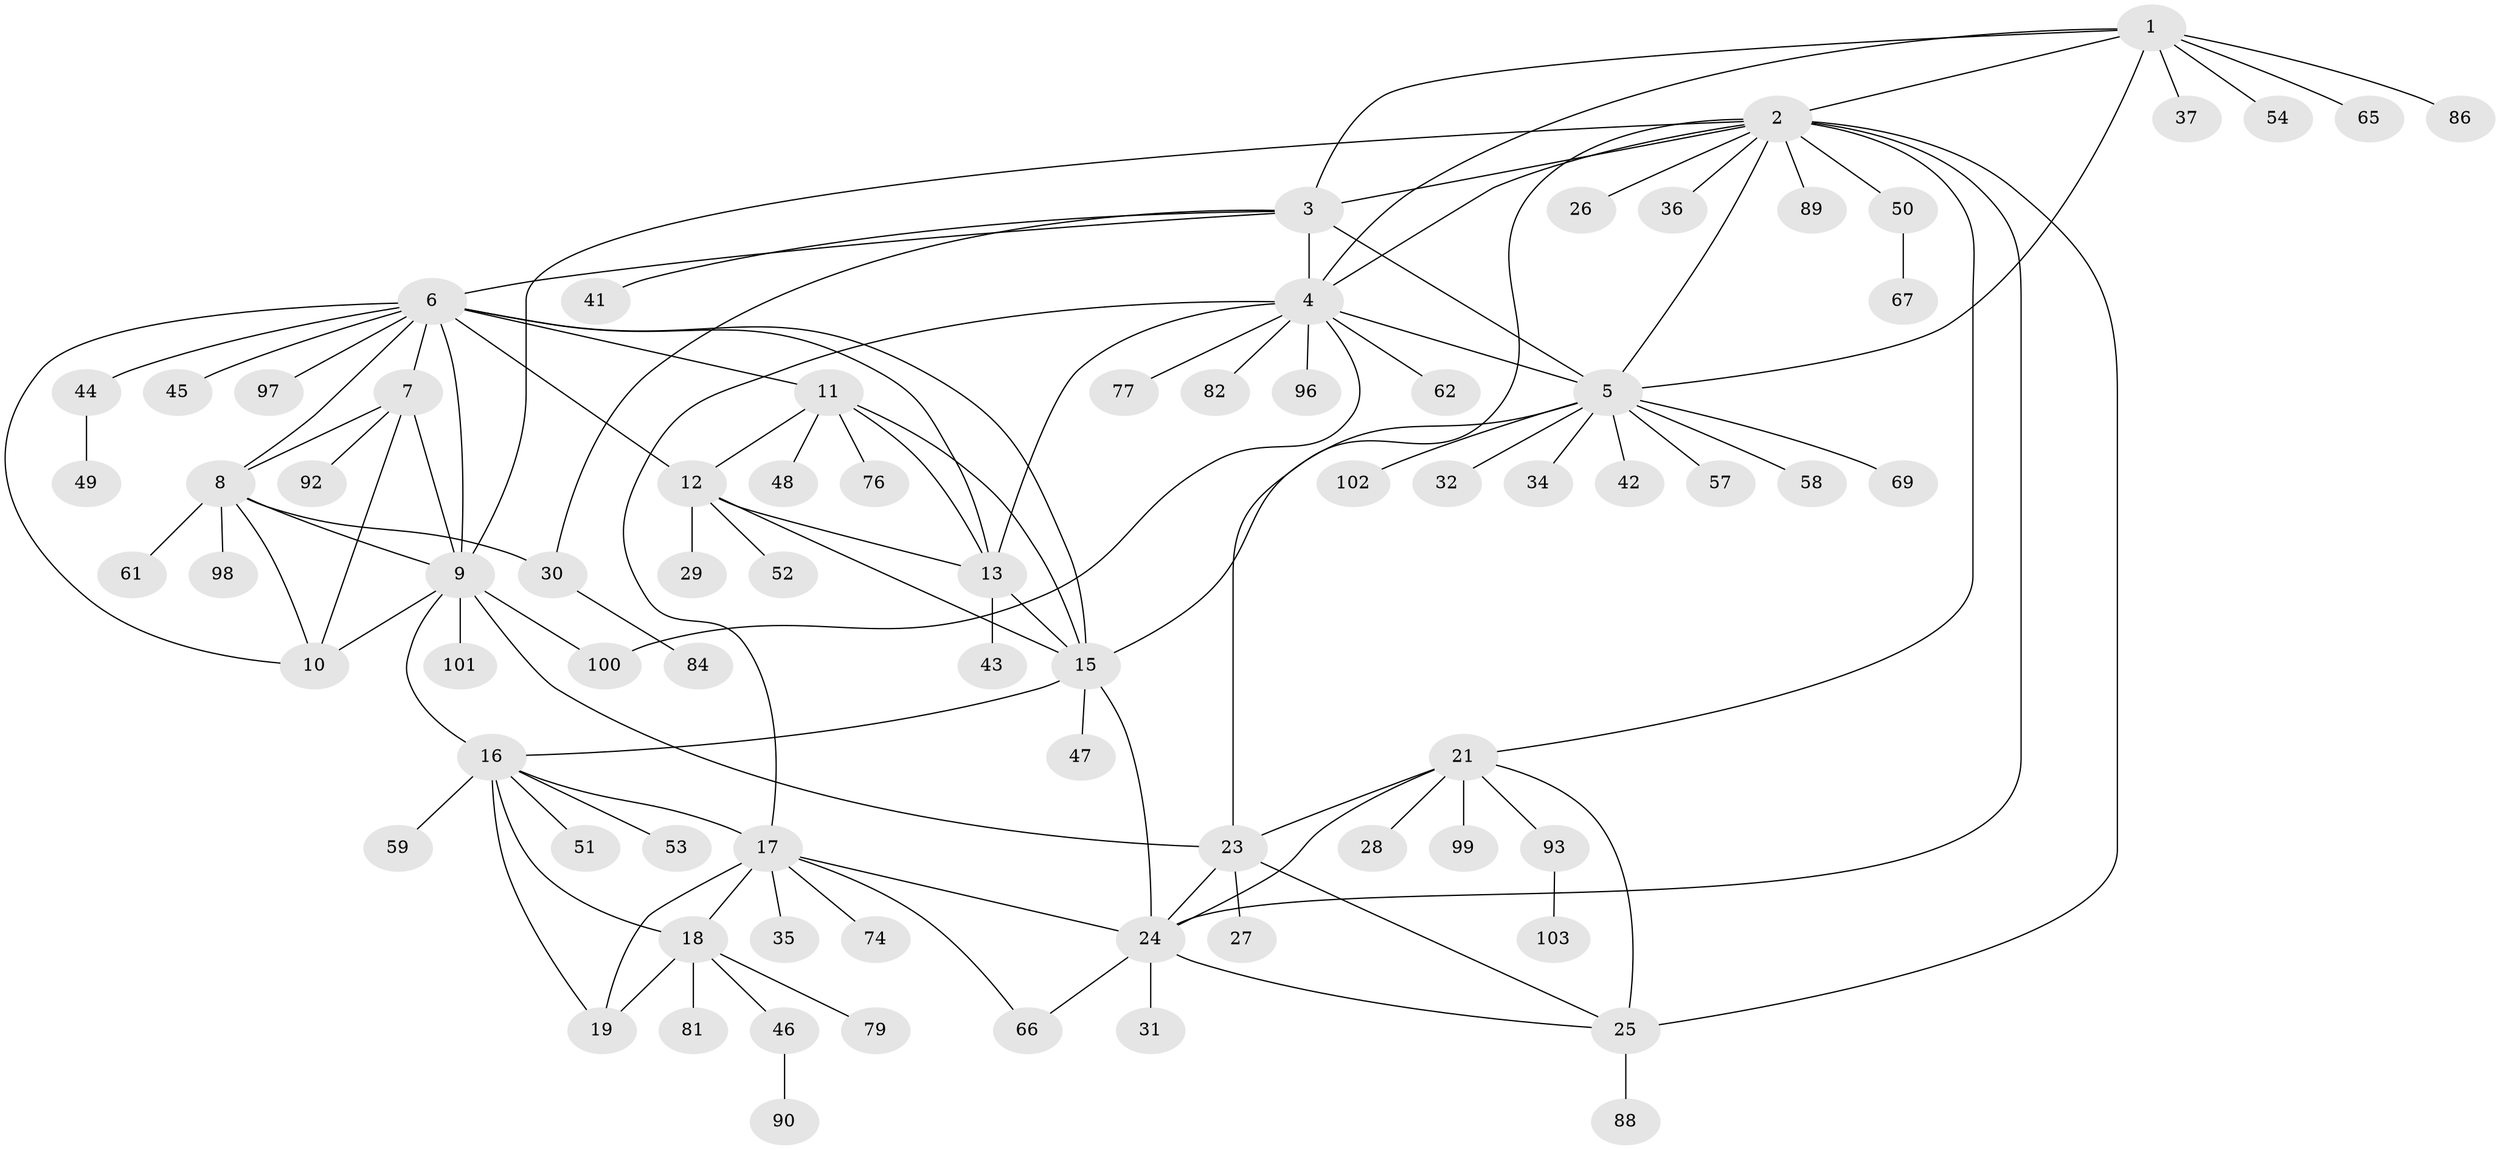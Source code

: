 // original degree distribution, {9: 0.057692307692307696, 8: 0.038461538461538464, 10: 0.019230769230769232, 12: 0.009615384615384616, 5: 0.038461538461538464, 4: 0.009615384615384616, 7: 0.057692307692307696, 6: 0.009615384615384616, 1: 0.5865384615384616, 3: 0.04807692307692308, 2: 0.125}
// Generated by graph-tools (version 1.1) at 2025/11/02/27/25 16:11:36]
// undirected, 77 vertices, 114 edges
graph export_dot {
graph [start="1"]
  node [color=gray90,style=filled];
  1 [super="+38"];
  2 [super="+22"];
  3 [super="+71"];
  4 [super="+72"];
  5 [super="+104"];
  6 [super="+14"];
  7 [super="+33"];
  8 [super="+68"];
  9 [super="+80"];
  10;
  11 [super="+40"];
  12 [super="+73"];
  13 [super="+63"];
  15 [super="+64"];
  16 [super="+91"];
  17 [super="+20"];
  18 [super="+56"];
  19 [super="+94"];
  21 [super="+85"];
  23;
  24 [super="+39"];
  25 [super="+78"];
  26;
  27;
  28;
  29;
  30 [super="+83"];
  31 [super="+87"];
  32;
  34;
  35;
  36;
  37;
  41;
  42;
  43;
  44 [super="+70"];
  45 [super="+60"];
  46;
  47;
  48;
  49;
  50 [super="+55"];
  51;
  52;
  53;
  54 [super="+75"];
  57;
  58;
  59;
  61;
  62;
  65;
  66;
  67 [super="+95"];
  69;
  74;
  76;
  77;
  79;
  81;
  82;
  84;
  86;
  88;
  89;
  90;
  92;
  93;
  96;
  97;
  98;
  99;
  100;
  101;
  102;
  103;
  1 -- 2;
  1 -- 3;
  1 -- 4;
  1 -- 5;
  1 -- 37;
  1 -- 54;
  1 -- 65;
  1 -- 86;
  2 -- 3;
  2 -- 4;
  2 -- 5;
  2 -- 26;
  2 -- 36;
  2 -- 50;
  2 -- 21;
  2 -- 23;
  2 -- 24;
  2 -- 89;
  2 -- 25 [weight=2];
  2 -- 9;
  3 -- 4;
  3 -- 5;
  3 -- 6;
  3 -- 41;
  3 -- 30;
  4 -- 5;
  4 -- 13;
  4 -- 17;
  4 -- 62;
  4 -- 77;
  4 -- 82;
  4 -- 96;
  4 -- 100;
  5 -- 32;
  5 -- 34;
  5 -- 42;
  5 -- 57;
  5 -- 58;
  5 -- 69;
  5 -- 102;
  5 -- 15;
  6 -- 7;
  6 -- 8;
  6 -- 9;
  6 -- 10;
  6 -- 44;
  6 -- 45;
  6 -- 97;
  6 -- 11;
  6 -- 12;
  6 -- 13;
  6 -- 15;
  7 -- 8;
  7 -- 9;
  7 -- 10;
  7 -- 92;
  8 -- 9;
  8 -- 10;
  8 -- 30;
  8 -- 61;
  8 -- 98;
  9 -- 10;
  9 -- 16;
  9 -- 23;
  9 -- 100;
  9 -- 101;
  11 -- 12;
  11 -- 13;
  11 -- 15;
  11 -- 48;
  11 -- 76;
  12 -- 13;
  12 -- 15;
  12 -- 29;
  12 -- 52;
  13 -- 15;
  13 -- 43;
  15 -- 16;
  15 -- 24;
  15 -- 47;
  16 -- 17 [weight=2];
  16 -- 18;
  16 -- 19;
  16 -- 51;
  16 -- 53;
  16 -- 59;
  17 -- 18 [weight=2];
  17 -- 19 [weight=2];
  17 -- 24 [weight=2];
  17 -- 74;
  17 -- 66;
  17 -- 35;
  18 -- 19;
  18 -- 46;
  18 -- 79;
  18 -- 81;
  21 -- 23;
  21 -- 24;
  21 -- 25;
  21 -- 28;
  21 -- 93;
  21 -- 99;
  23 -- 24;
  23 -- 25;
  23 -- 27;
  24 -- 25;
  24 -- 31;
  24 -- 66;
  25 -- 88;
  30 -- 84;
  44 -- 49;
  46 -- 90;
  50 -- 67;
  93 -- 103;
}
